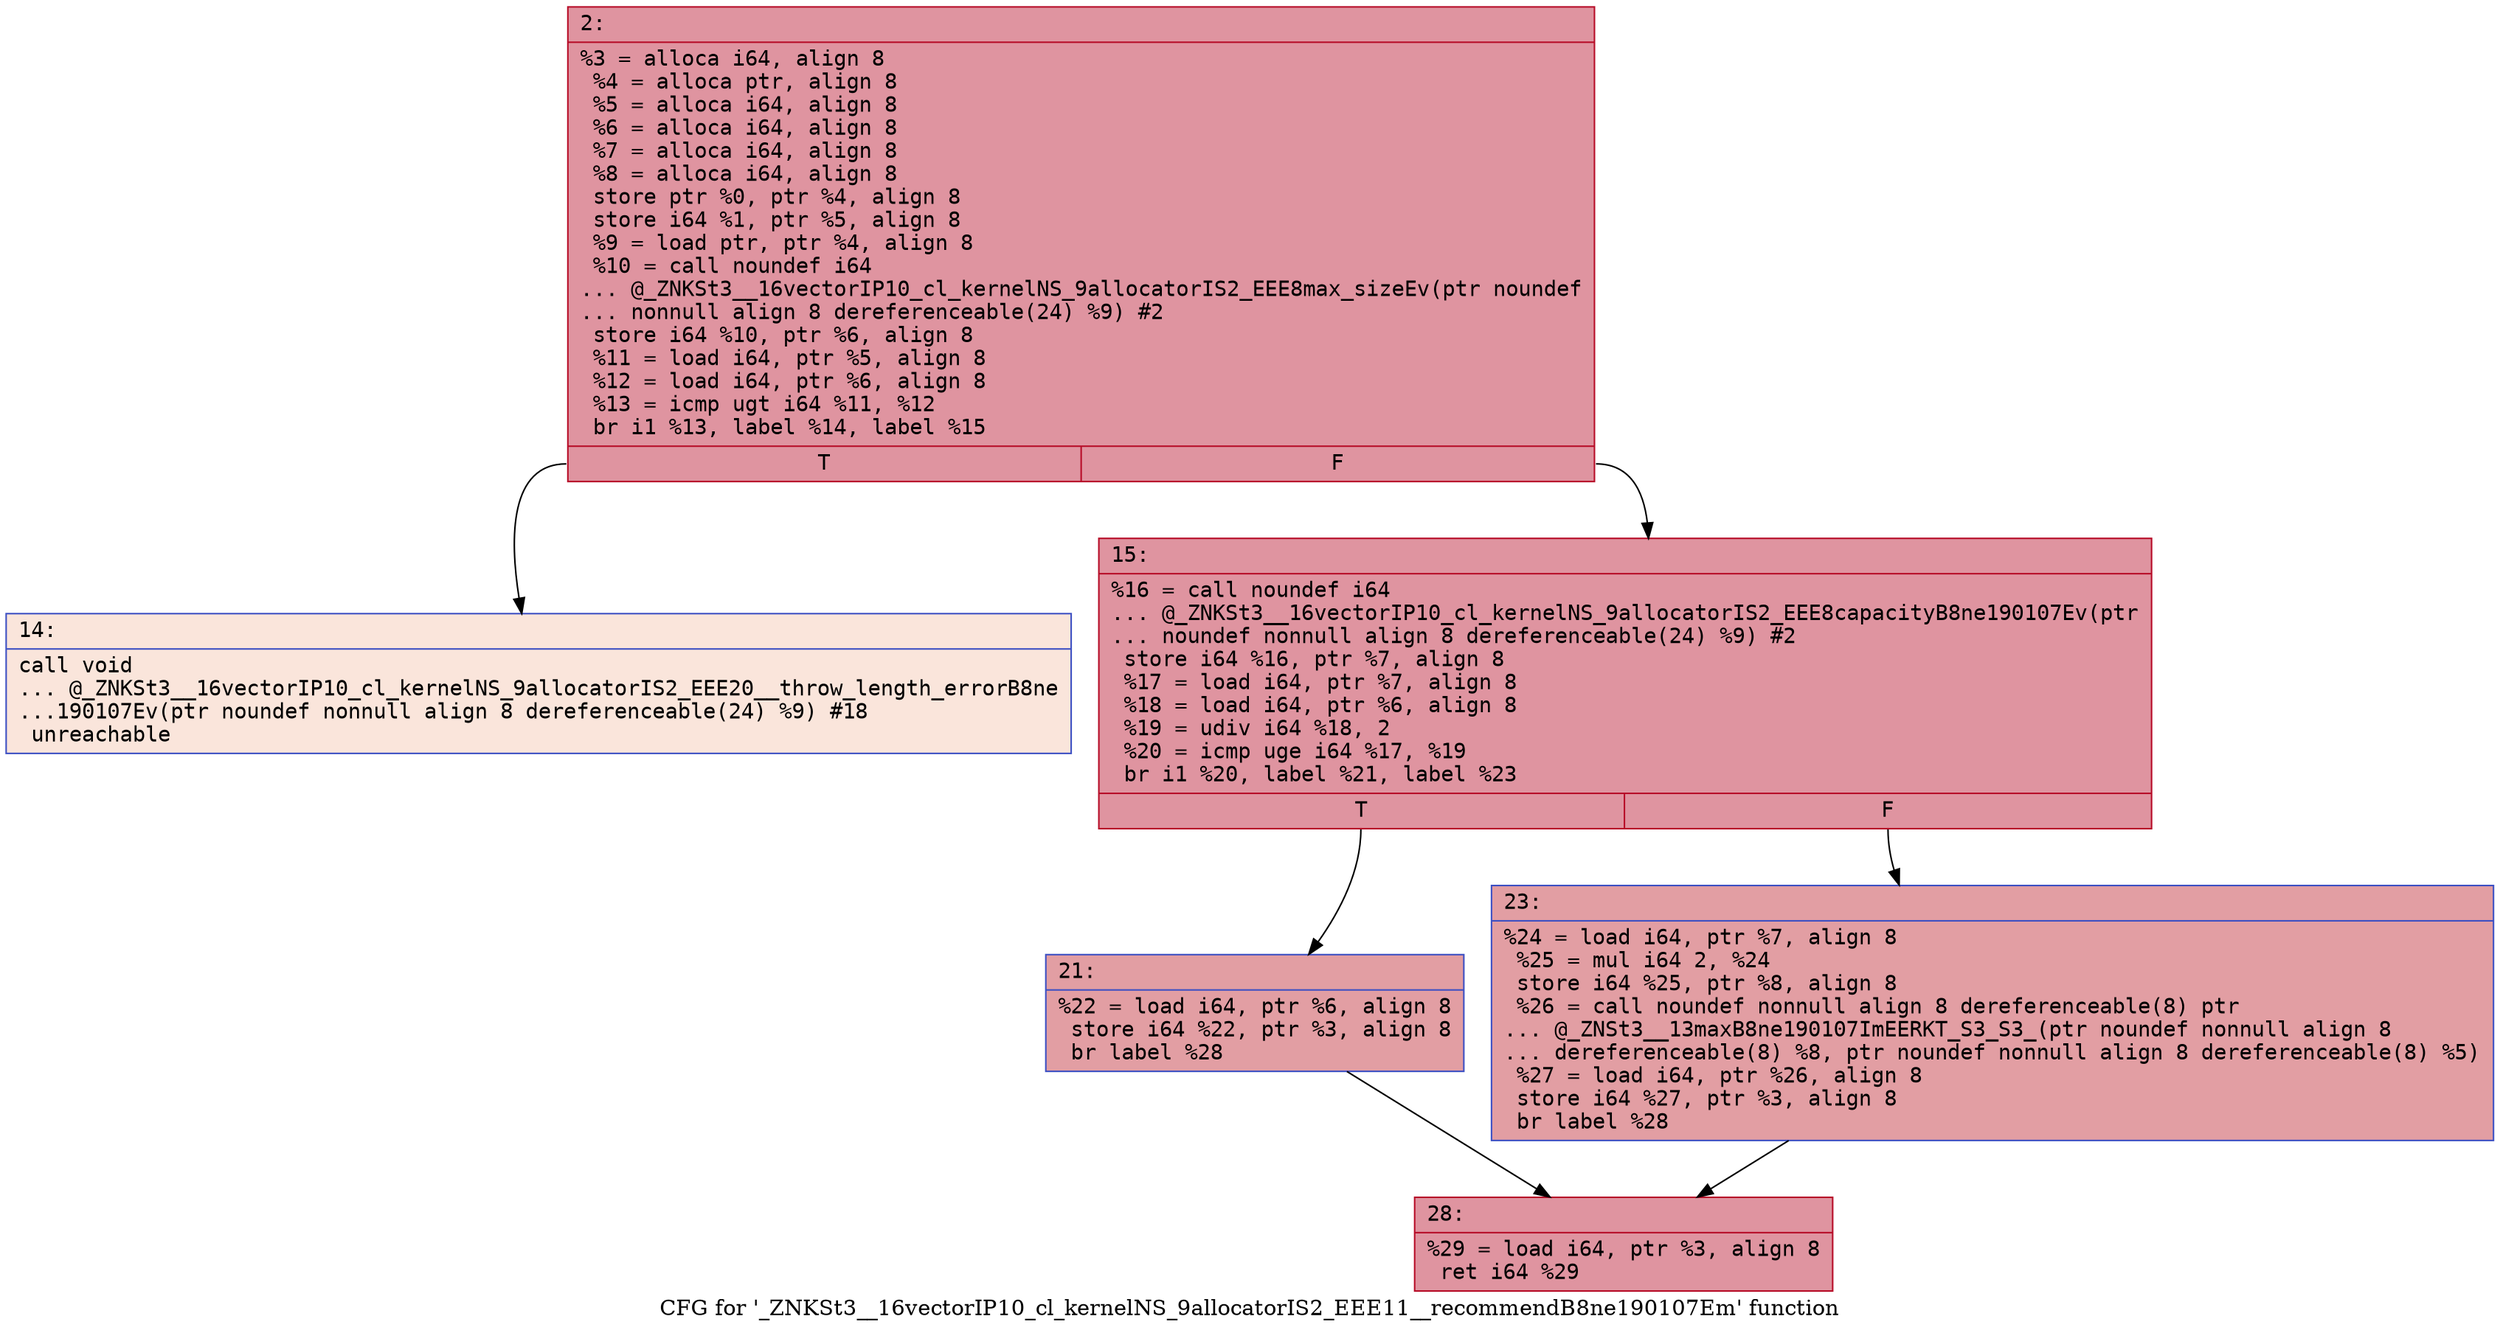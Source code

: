 digraph "CFG for '_ZNKSt3__16vectorIP10_cl_kernelNS_9allocatorIS2_EEE11__recommendB8ne190107Em' function" {
	label="CFG for '_ZNKSt3__16vectorIP10_cl_kernelNS_9allocatorIS2_EEE11__recommendB8ne190107Em' function";

	Node0x6000005c0370 [shape=record,color="#b70d28ff", style=filled, fillcolor="#b70d2870" fontname="Courier",label="{2:\l|  %3 = alloca i64, align 8\l  %4 = alloca ptr, align 8\l  %5 = alloca i64, align 8\l  %6 = alloca i64, align 8\l  %7 = alloca i64, align 8\l  %8 = alloca i64, align 8\l  store ptr %0, ptr %4, align 8\l  store i64 %1, ptr %5, align 8\l  %9 = load ptr, ptr %4, align 8\l  %10 = call noundef i64\l... @_ZNKSt3__16vectorIP10_cl_kernelNS_9allocatorIS2_EEE8max_sizeEv(ptr noundef\l... nonnull align 8 dereferenceable(24) %9) #2\l  store i64 %10, ptr %6, align 8\l  %11 = load i64, ptr %5, align 8\l  %12 = load i64, ptr %6, align 8\l  %13 = icmp ugt i64 %11, %12\l  br i1 %13, label %14, label %15\l|{<s0>T|<s1>F}}"];
	Node0x6000005c0370:s0 -> Node0x6000005c03c0[tooltip="2 -> 14\nProbability 0.00%" ];
	Node0x6000005c0370:s1 -> Node0x6000005c0410[tooltip="2 -> 15\nProbability 100.00%" ];
	Node0x6000005c03c0 [shape=record,color="#3d50c3ff", style=filled, fillcolor="#f4c5ad70" fontname="Courier",label="{14:\l|  call void\l... @_ZNKSt3__16vectorIP10_cl_kernelNS_9allocatorIS2_EEE20__throw_length_errorB8ne\l...190107Ev(ptr noundef nonnull align 8 dereferenceable(24) %9) #18\l  unreachable\l}"];
	Node0x6000005c0410 [shape=record,color="#b70d28ff", style=filled, fillcolor="#b70d2870" fontname="Courier",label="{15:\l|  %16 = call noundef i64\l... @_ZNKSt3__16vectorIP10_cl_kernelNS_9allocatorIS2_EEE8capacityB8ne190107Ev(ptr\l... noundef nonnull align 8 dereferenceable(24) %9) #2\l  store i64 %16, ptr %7, align 8\l  %17 = load i64, ptr %7, align 8\l  %18 = load i64, ptr %6, align 8\l  %19 = udiv i64 %18, 2\l  %20 = icmp uge i64 %17, %19\l  br i1 %20, label %21, label %23\l|{<s0>T|<s1>F}}"];
	Node0x6000005c0410:s0 -> Node0x6000005c0460[tooltip="15 -> 21\nProbability 50.00%" ];
	Node0x6000005c0410:s1 -> Node0x6000005c04b0[tooltip="15 -> 23\nProbability 50.00%" ];
	Node0x6000005c0460 [shape=record,color="#3d50c3ff", style=filled, fillcolor="#be242e70" fontname="Courier",label="{21:\l|  %22 = load i64, ptr %6, align 8\l  store i64 %22, ptr %3, align 8\l  br label %28\l}"];
	Node0x6000005c0460 -> Node0x6000005c0500[tooltip="21 -> 28\nProbability 100.00%" ];
	Node0x6000005c04b0 [shape=record,color="#3d50c3ff", style=filled, fillcolor="#be242e70" fontname="Courier",label="{23:\l|  %24 = load i64, ptr %7, align 8\l  %25 = mul i64 2, %24\l  store i64 %25, ptr %8, align 8\l  %26 = call noundef nonnull align 8 dereferenceable(8) ptr\l... @_ZNSt3__13maxB8ne190107ImEERKT_S3_S3_(ptr noundef nonnull align 8\l... dereferenceable(8) %8, ptr noundef nonnull align 8 dereferenceable(8) %5)\l  %27 = load i64, ptr %26, align 8\l  store i64 %27, ptr %3, align 8\l  br label %28\l}"];
	Node0x6000005c04b0 -> Node0x6000005c0500[tooltip="23 -> 28\nProbability 100.00%" ];
	Node0x6000005c0500 [shape=record,color="#b70d28ff", style=filled, fillcolor="#b70d2870" fontname="Courier",label="{28:\l|  %29 = load i64, ptr %3, align 8\l  ret i64 %29\l}"];
}

